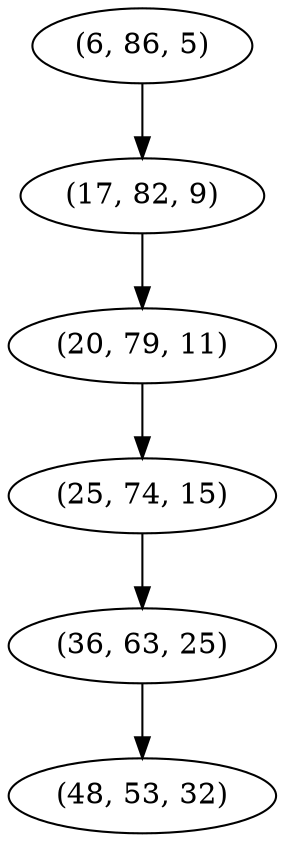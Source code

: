 digraph tree {
    "(6, 86, 5)";
    "(17, 82, 9)";
    "(20, 79, 11)";
    "(25, 74, 15)";
    "(36, 63, 25)";
    "(48, 53, 32)";
    "(6, 86, 5)" -> "(17, 82, 9)";
    "(17, 82, 9)" -> "(20, 79, 11)";
    "(20, 79, 11)" -> "(25, 74, 15)";
    "(25, 74, 15)" -> "(36, 63, 25)";
    "(36, 63, 25)" -> "(48, 53, 32)";
}
